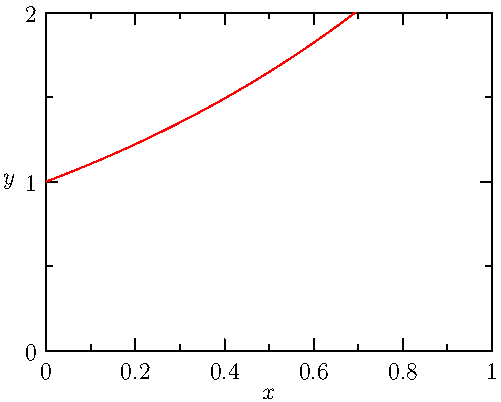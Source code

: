import graph;

size(250,200,IgnoreAspect);

draw(graph(exp,-1,1),red);

limits((0,0),(1,2),Crop);

xaxis("$x$",BottomTop,LeftTicks);
yaxis("$y$",LeftRight,RightTicks);

